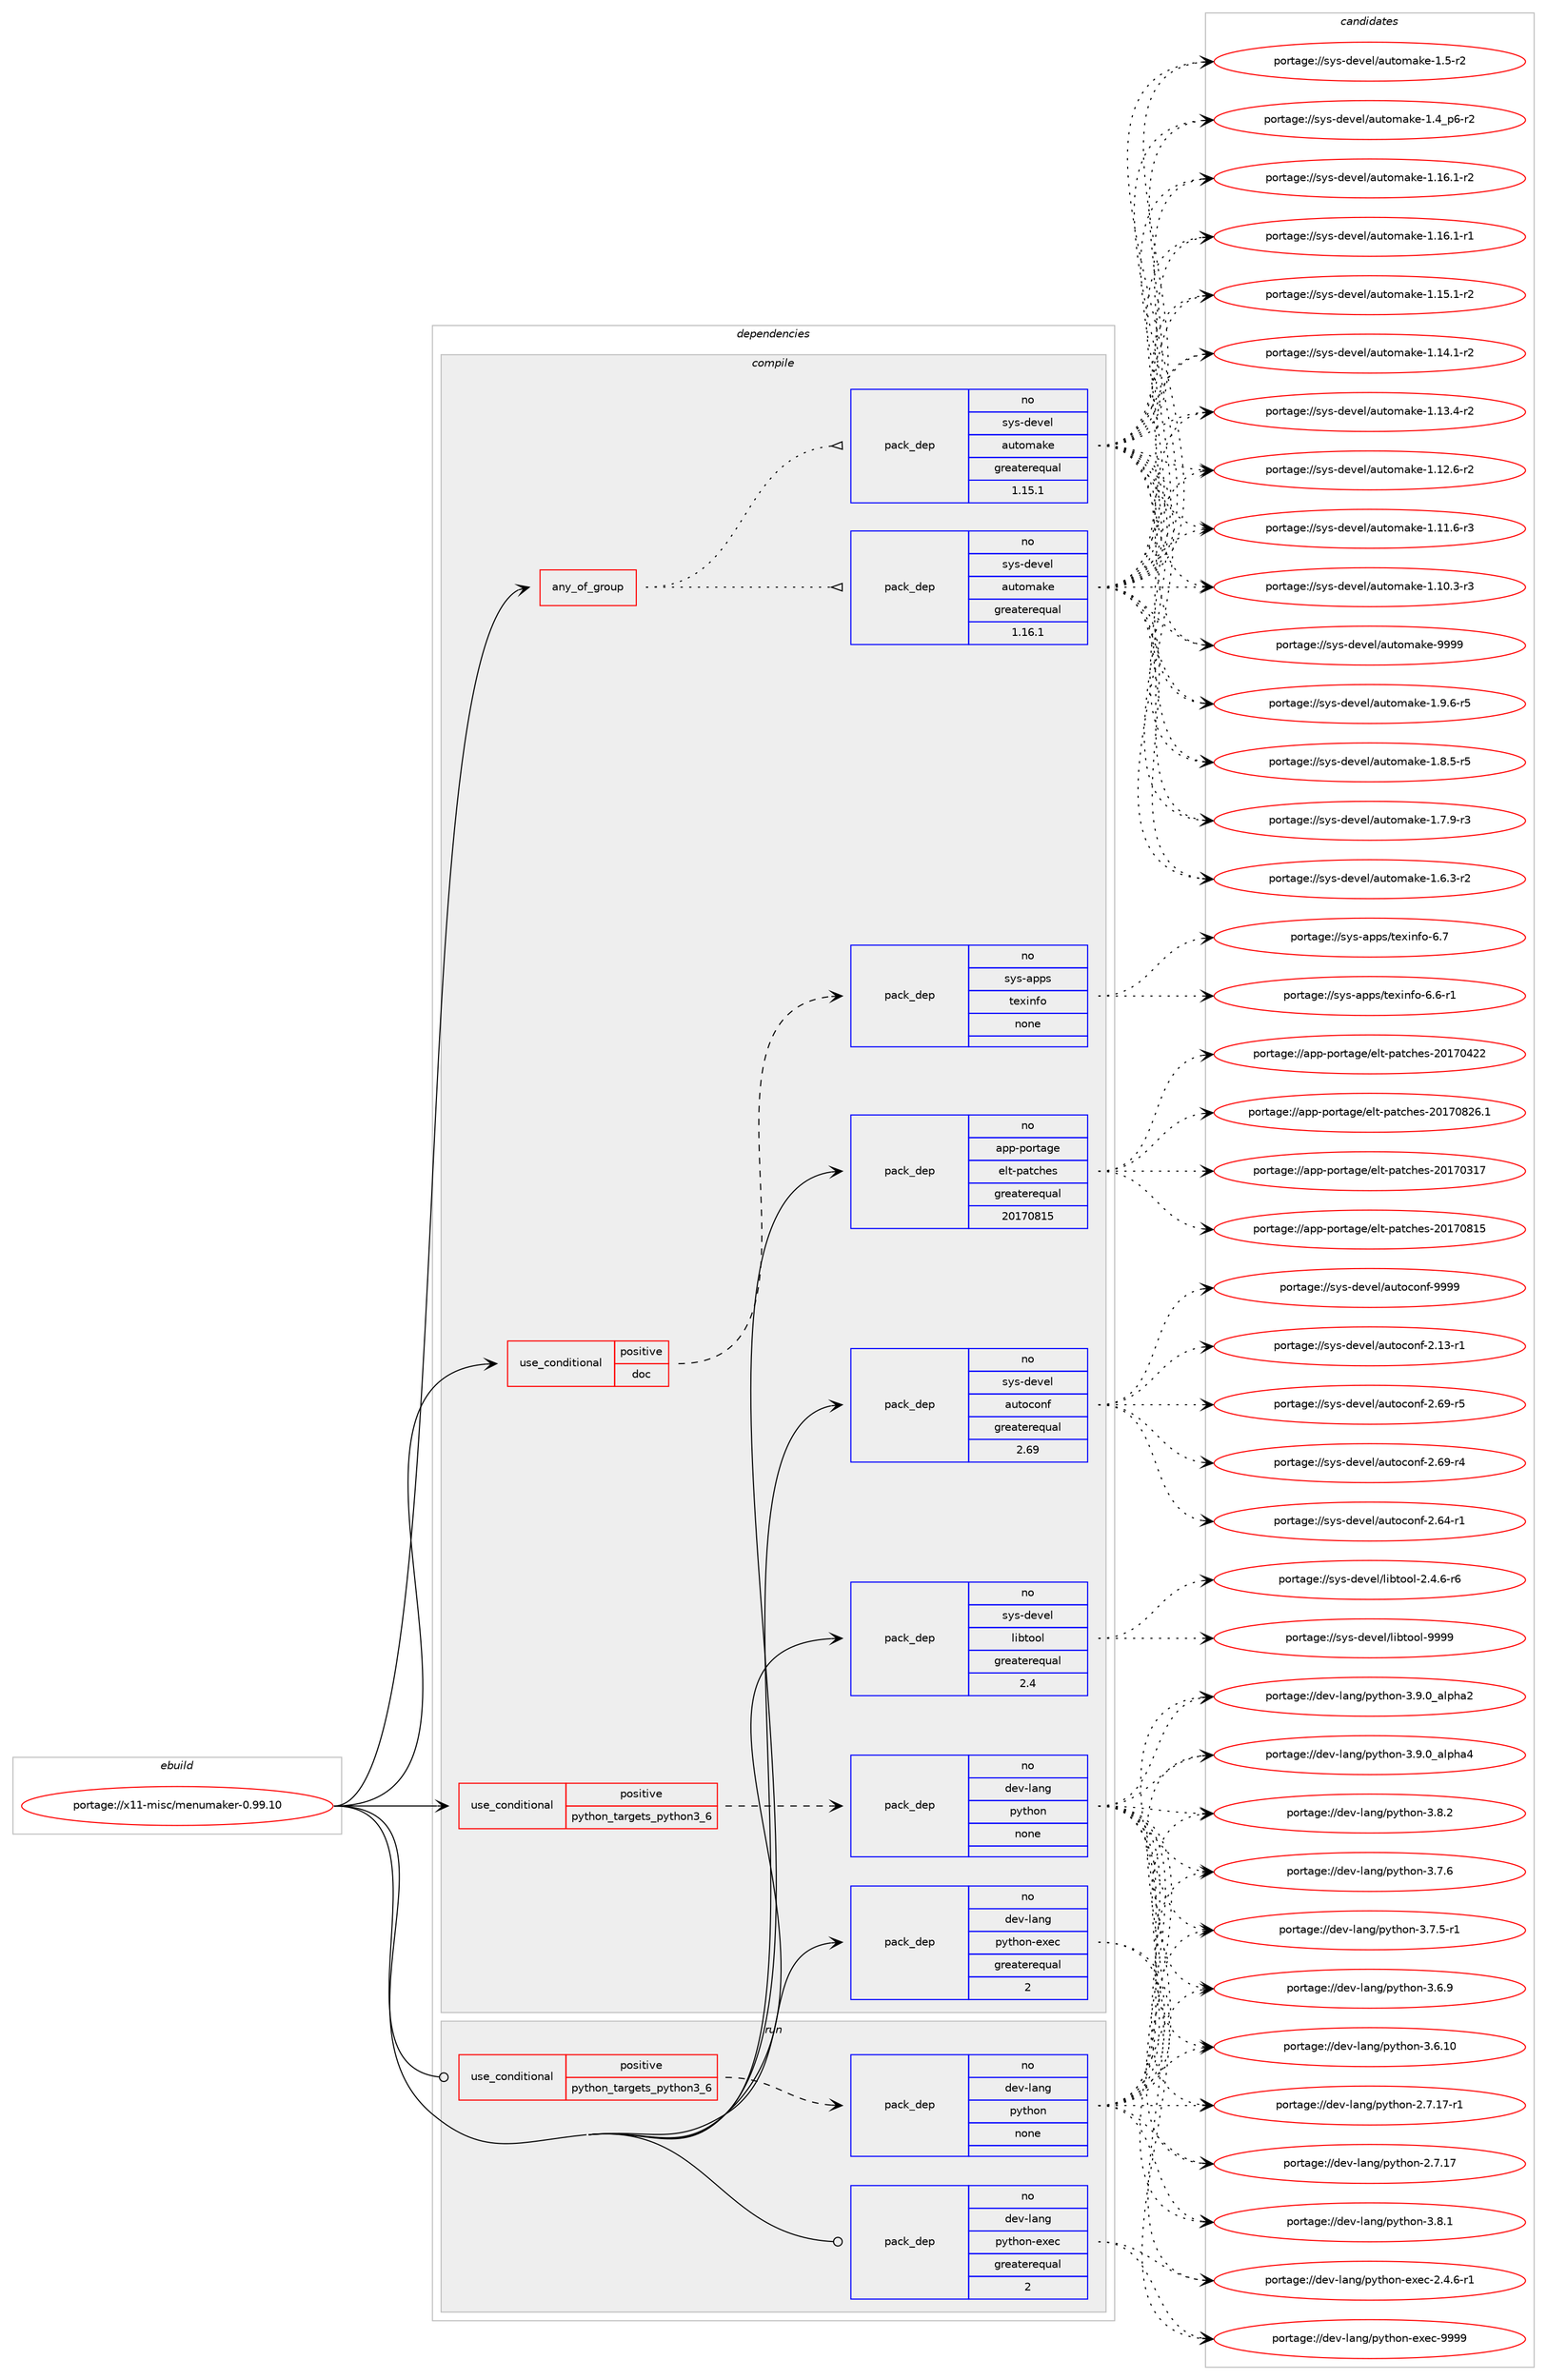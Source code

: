 digraph prolog {

# *************
# Graph options
# *************

newrank=true;
concentrate=true;
compound=true;
graph [rankdir=LR,fontname=Helvetica,fontsize=10,ranksep=1.5];#, ranksep=2.5, nodesep=0.2];
edge  [arrowhead=vee];
node  [fontname=Helvetica,fontsize=10];

# **********
# The ebuild
# **********

subgraph cluster_leftcol {
color=gray;
rank=same;
label=<<i>ebuild</i>>;
id [label="portage://x11-misc/menumaker-0.99.10", color=red, width=4, href="../x11-misc/menumaker-0.99.10.svg"];
}

# ****************
# The dependencies
# ****************

subgraph cluster_midcol {
color=gray;
label=<<i>dependencies</i>>;
subgraph cluster_compile {
fillcolor="#eeeeee";
style=filled;
label=<<i>compile</i>>;
subgraph any150 {
dependency9906 [label=<<TABLE BORDER="0" CELLBORDER="1" CELLSPACING="0" CELLPADDING="4"><TR><TD CELLPADDING="10">any_of_group</TD></TR></TABLE>>, shape=none, color=red];subgraph pack8511 {
dependency9907 [label=<<TABLE BORDER="0" CELLBORDER="1" CELLSPACING="0" CELLPADDING="4" WIDTH="220"><TR><TD ROWSPAN="6" CELLPADDING="30">pack_dep</TD></TR><TR><TD WIDTH="110">no</TD></TR><TR><TD>sys-devel</TD></TR><TR><TD>automake</TD></TR><TR><TD>greaterequal</TD></TR><TR><TD>1.16.1</TD></TR></TABLE>>, shape=none, color=blue];
}
dependency9906:e -> dependency9907:w [weight=20,style="dotted",arrowhead="oinv"];
subgraph pack8512 {
dependency9908 [label=<<TABLE BORDER="0" CELLBORDER="1" CELLSPACING="0" CELLPADDING="4" WIDTH="220"><TR><TD ROWSPAN="6" CELLPADDING="30">pack_dep</TD></TR><TR><TD WIDTH="110">no</TD></TR><TR><TD>sys-devel</TD></TR><TR><TD>automake</TD></TR><TR><TD>greaterequal</TD></TR><TR><TD>1.15.1</TD></TR></TABLE>>, shape=none, color=blue];
}
dependency9906:e -> dependency9908:w [weight=20,style="dotted",arrowhead="oinv"];
}
id:e -> dependency9906:w [weight=20,style="solid",arrowhead="vee"];
subgraph cond1233 {
dependency9909 [label=<<TABLE BORDER="0" CELLBORDER="1" CELLSPACING="0" CELLPADDING="4"><TR><TD ROWSPAN="3" CELLPADDING="10">use_conditional</TD></TR><TR><TD>positive</TD></TR><TR><TD>doc</TD></TR></TABLE>>, shape=none, color=red];
subgraph pack8513 {
dependency9910 [label=<<TABLE BORDER="0" CELLBORDER="1" CELLSPACING="0" CELLPADDING="4" WIDTH="220"><TR><TD ROWSPAN="6" CELLPADDING="30">pack_dep</TD></TR><TR><TD WIDTH="110">no</TD></TR><TR><TD>sys-apps</TD></TR><TR><TD>texinfo</TD></TR><TR><TD>none</TD></TR><TR><TD></TD></TR></TABLE>>, shape=none, color=blue];
}
dependency9909:e -> dependency9910:w [weight=20,style="dashed",arrowhead="vee"];
}
id:e -> dependency9909:w [weight=20,style="solid",arrowhead="vee"];
subgraph cond1234 {
dependency9911 [label=<<TABLE BORDER="0" CELLBORDER="1" CELLSPACING="0" CELLPADDING="4"><TR><TD ROWSPAN="3" CELLPADDING="10">use_conditional</TD></TR><TR><TD>positive</TD></TR><TR><TD>python_targets_python3_6</TD></TR></TABLE>>, shape=none, color=red];
subgraph pack8514 {
dependency9912 [label=<<TABLE BORDER="0" CELLBORDER="1" CELLSPACING="0" CELLPADDING="4" WIDTH="220"><TR><TD ROWSPAN="6" CELLPADDING="30">pack_dep</TD></TR><TR><TD WIDTH="110">no</TD></TR><TR><TD>dev-lang</TD></TR><TR><TD>python</TD></TR><TR><TD>none</TD></TR><TR><TD></TD></TR></TABLE>>, shape=none, color=blue];
}
dependency9911:e -> dependency9912:w [weight=20,style="dashed",arrowhead="vee"];
}
id:e -> dependency9911:w [weight=20,style="solid",arrowhead="vee"];
subgraph pack8515 {
dependency9913 [label=<<TABLE BORDER="0" CELLBORDER="1" CELLSPACING="0" CELLPADDING="4" WIDTH="220"><TR><TD ROWSPAN="6" CELLPADDING="30">pack_dep</TD></TR><TR><TD WIDTH="110">no</TD></TR><TR><TD>app-portage</TD></TR><TR><TD>elt-patches</TD></TR><TR><TD>greaterequal</TD></TR><TR><TD>20170815</TD></TR></TABLE>>, shape=none, color=blue];
}
id:e -> dependency9913:w [weight=20,style="solid",arrowhead="vee"];
subgraph pack8516 {
dependency9914 [label=<<TABLE BORDER="0" CELLBORDER="1" CELLSPACING="0" CELLPADDING="4" WIDTH="220"><TR><TD ROWSPAN="6" CELLPADDING="30">pack_dep</TD></TR><TR><TD WIDTH="110">no</TD></TR><TR><TD>dev-lang</TD></TR><TR><TD>python-exec</TD></TR><TR><TD>greaterequal</TD></TR><TR><TD>2</TD></TR></TABLE>>, shape=none, color=blue];
}
id:e -> dependency9914:w [weight=20,style="solid",arrowhead="vee"];
subgraph pack8517 {
dependency9915 [label=<<TABLE BORDER="0" CELLBORDER="1" CELLSPACING="0" CELLPADDING="4" WIDTH="220"><TR><TD ROWSPAN="6" CELLPADDING="30">pack_dep</TD></TR><TR><TD WIDTH="110">no</TD></TR><TR><TD>sys-devel</TD></TR><TR><TD>autoconf</TD></TR><TR><TD>greaterequal</TD></TR><TR><TD>2.69</TD></TR></TABLE>>, shape=none, color=blue];
}
id:e -> dependency9915:w [weight=20,style="solid",arrowhead="vee"];
subgraph pack8518 {
dependency9916 [label=<<TABLE BORDER="0" CELLBORDER="1" CELLSPACING="0" CELLPADDING="4" WIDTH="220"><TR><TD ROWSPAN="6" CELLPADDING="30">pack_dep</TD></TR><TR><TD WIDTH="110">no</TD></TR><TR><TD>sys-devel</TD></TR><TR><TD>libtool</TD></TR><TR><TD>greaterequal</TD></TR><TR><TD>2.4</TD></TR></TABLE>>, shape=none, color=blue];
}
id:e -> dependency9916:w [weight=20,style="solid",arrowhead="vee"];
}
subgraph cluster_compileandrun {
fillcolor="#eeeeee";
style=filled;
label=<<i>compile and run</i>>;
}
subgraph cluster_run {
fillcolor="#eeeeee";
style=filled;
label=<<i>run</i>>;
subgraph cond1235 {
dependency9917 [label=<<TABLE BORDER="0" CELLBORDER="1" CELLSPACING="0" CELLPADDING="4"><TR><TD ROWSPAN="3" CELLPADDING="10">use_conditional</TD></TR><TR><TD>positive</TD></TR><TR><TD>python_targets_python3_6</TD></TR></TABLE>>, shape=none, color=red];
subgraph pack8519 {
dependency9918 [label=<<TABLE BORDER="0" CELLBORDER="1" CELLSPACING="0" CELLPADDING="4" WIDTH="220"><TR><TD ROWSPAN="6" CELLPADDING="30">pack_dep</TD></TR><TR><TD WIDTH="110">no</TD></TR><TR><TD>dev-lang</TD></TR><TR><TD>python</TD></TR><TR><TD>none</TD></TR><TR><TD></TD></TR></TABLE>>, shape=none, color=blue];
}
dependency9917:e -> dependency9918:w [weight=20,style="dashed",arrowhead="vee"];
}
id:e -> dependency9917:w [weight=20,style="solid",arrowhead="odot"];
subgraph pack8520 {
dependency9919 [label=<<TABLE BORDER="0" CELLBORDER="1" CELLSPACING="0" CELLPADDING="4" WIDTH="220"><TR><TD ROWSPAN="6" CELLPADDING="30">pack_dep</TD></TR><TR><TD WIDTH="110">no</TD></TR><TR><TD>dev-lang</TD></TR><TR><TD>python-exec</TD></TR><TR><TD>greaterequal</TD></TR><TR><TD>2</TD></TR></TABLE>>, shape=none, color=blue];
}
id:e -> dependency9919:w [weight=20,style="solid",arrowhead="odot"];
}
}

# **************
# The candidates
# **************

subgraph cluster_choices {
rank=same;
color=gray;
label=<<i>candidates</i>>;

subgraph choice8511 {
color=black;
nodesep=1;
choice115121115451001011181011084797117116111109971071014557575757 [label="portage://sys-devel/automake-9999", color=red, width=4,href="../sys-devel/automake-9999.svg"];
choice115121115451001011181011084797117116111109971071014549465746544511453 [label="portage://sys-devel/automake-1.9.6-r5", color=red, width=4,href="../sys-devel/automake-1.9.6-r5.svg"];
choice115121115451001011181011084797117116111109971071014549465646534511453 [label="portage://sys-devel/automake-1.8.5-r5", color=red, width=4,href="../sys-devel/automake-1.8.5-r5.svg"];
choice115121115451001011181011084797117116111109971071014549465546574511451 [label="portage://sys-devel/automake-1.7.9-r3", color=red, width=4,href="../sys-devel/automake-1.7.9-r3.svg"];
choice115121115451001011181011084797117116111109971071014549465446514511450 [label="portage://sys-devel/automake-1.6.3-r2", color=red, width=4,href="../sys-devel/automake-1.6.3-r2.svg"];
choice11512111545100101118101108479711711611110997107101454946534511450 [label="portage://sys-devel/automake-1.5-r2", color=red, width=4,href="../sys-devel/automake-1.5-r2.svg"];
choice115121115451001011181011084797117116111109971071014549465295112544511450 [label="portage://sys-devel/automake-1.4_p6-r2", color=red, width=4,href="../sys-devel/automake-1.4_p6-r2.svg"];
choice11512111545100101118101108479711711611110997107101454946495446494511450 [label="portage://sys-devel/automake-1.16.1-r2", color=red, width=4,href="../sys-devel/automake-1.16.1-r2.svg"];
choice11512111545100101118101108479711711611110997107101454946495446494511449 [label="portage://sys-devel/automake-1.16.1-r1", color=red, width=4,href="../sys-devel/automake-1.16.1-r1.svg"];
choice11512111545100101118101108479711711611110997107101454946495346494511450 [label="portage://sys-devel/automake-1.15.1-r2", color=red, width=4,href="../sys-devel/automake-1.15.1-r2.svg"];
choice11512111545100101118101108479711711611110997107101454946495246494511450 [label="portage://sys-devel/automake-1.14.1-r2", color=red, width=4,href="../sys-devel/automake-1.14.1-r2.svg"];
choice11512111545100101118101108479711711611110997107101454946495146524511450 [label="portage://sys-devel/automake-1.13.4-r2", color=red, width=4,href="../sys-devel/automake-1.13.4-r2.svg"];
choice11512111545100101118101108479711711611110997107101454946495046544511450 [label="portage://sys-devel/automake-1.12.6-r2", color=red, width=4,href="../sys-devel/automake-1.12.6-r2.svg"];
choice11512111545100101118101108479711711611110997107101454946494946544511451 [label="portage://sys-devel/automake-1.11.6-r3", color=red, width=4,href="../sys-devel/automake-1.11.6-r3.svg"];
choice11512111545100101118101108479711711611110997107101454946494846514511451 [label="portage://sys-devel/automake-1.10.3-r3", color=red, width=4,href="../sys-devel/automake-1.10.3-r3.svg"];
dependency9907:e -> choice115121115451001011181011084797117116111109971071014557575757:w [style=dotted,weight="100"];
dependency9907:e -> choice115121115451001011181011084797117116111109971071014549465746544511453:w [style=dotted,weight="100"];
dependency9907:e -> choice115121115451001011181011084797117116111109971071014549465646534511453:w [style=dotted,weight="100"];
dependency9907:e -> choice115121115451001011181011084797117116111109971071014549465546574511451:w [style=dotted,weight="100"];
dependency9907:e -> choice115121115451001011181011084797117116111109971071014549465446514511450:w [style=dotted,weight="100"];
dependency9907:e -> choice11512111545100101118101108479711711611110997107101454946534511450:w [style=dotted,weight="100"];
dependency9907:e -> choice115121115451001011181011084797117116111109971071014549465295112544511450:w [style=dotted,weight="100"];
dependency9907:e -> choice11512111545100101118101108479711711611110997107101454946495446494511450:w [style=dotted,weight="100"];
dependency9907:e -> choice11512111545100101118101108479711711611110997107101454946495446494511449:w [style=dotted,weight="100"];
dependency9907:e -> choice11512111545100101118101108479711711611110997107101454946495346494511450:w [style=dotted,weight="100"];
dependency9907:e -> choice11512111545100101118101108479711711611110997107101454946495246494511450:w [style=dotted,weight="100"];
dependency9907:e -> choice11512111545100101118101108479711711611110997107101454946495146524511450:w [style=dotted,weight="100"];
dependency9907:e -> choice11512111545100101118101108479711711611110997107101454946495046544511450:w [style=dotted,weight="100"];
dependency9907:e -> choice11512111545100101118101108479711711611110997107101454946494946544511451:w [style=dotted,weight="100"];
dependency9907:e -> choice11512111545100101118101108479711711611110997107101454946494846514511451:w [style=dotted,weight="100"];
}
subgraph choice8512 {
color=black;
nodesep=1;
choice115121115451001011181011084797117116111109971071014557575757 [label="portage://sys-devel/automake-9999", color=red, width=4,href="../sys-devel/automake-9999.svg"];
choice115121115451001011181011084797117116111109971071014549465746544511453 [label="portage://sys-devel/automake-1.9.6-r5", color=red, width=4,href="../sys-devel/automake-1.9.6-r5.svg"];
choice115121115451001011181011084797117116111109971071014549465646534511453 [label="portage://sys-devel/automake-1.8.5-r5", color=red, width=4,href="../sys-devel/automake-1.8.5-r5.svg"];
choice115121115451001011181011084797117116111109971071014549465546574511451 [label="portage://sys-devel/automake-1.7.9-r3", color=red, width=4,href="../sys-devel/automake-1.7.9-r3.svg"];
choice115121115451001011181011084797117116111109971071014549465446514511450 [label="portage://sys-devel/automake-1.6.3-r2", color=red, width=4,href="../sys-devel/automake-1.6.3-r2.svg"];
choice11512111545100101118101108479711711611110997107101454946534511450 [label="portage://sys-devel/automake-1.5-r2", color=red, width=4,href="../sys-devel/automake-1.5-r2.svg"];
choice115121115451001011181011084797117116111109971071014549465295112544511450 [label="portage://sys-devel/automake-1.4_p6-r2", color=red, width=4,href="../sys-devel/automake-1.4_p6-r2.svg"];
choice11512111545100101118101108479711711611110997107101454946495446494511450 [label="portage://sys-devel/automake-1.16.1-r2", color=red, width=4,href="../sys-devel/automake-1.16.1-r2.svg"];
choice11512111545100101118101108479711711611110997107101454946495446494511449 [label="portage://sys-devel/automake-1.16.1-r1", color=red, width=4,href="../sys-devel/automake-1.16.1-r1.svg"];
choice11512111545100101118101108479711711611110997107101454946495346494511450 [label="portage://sys-devel/automake-1.15.1-r2", color=red, width=4,href="../sys-devel/automake-1.15.1-r2.svg"];
choice11512111545100101118101108479711711611110997107101454946495246494511450 [label="portage://sys-devel/automake-1.14.1-r2", color=red, width=4,href="../sys-devel/automake-1.14.1-r2.svg"];
choice11512111545100101118101108479711711611110997107101454946495146524511450 [label="portage://sys-devel/automake-1.13.4-r2", color=red, width=4,href="../sys-devel/automake-1.13.4-r2.svg"];
choice11512111545100101118101108479711711611110997107101454946495046544511450 [label="portage://sys-devel/automake-1.12.6-r2", color=red, width=4,href="../sys-devel/automake-1.12.6-r2.svg"];
choice11512111545100101118101108479711711611110997107101454946494946544511451 [label="portage://sys-devel/automake-1.11.6-r3", color=red, width=4,href="../sys-devel/automake-1.11.6-r3.svg"];
choice11512111545100101118101108479711711611110997107101454946494846514511451 [label="portage://sys-devel/automake-1.10.3-r3", color=red, width=4,href="../sys-devel/automake-1.10.3-r3.svg"];
dependency9908:e -> choice115121115451001011181011084797117116111109971071014557575757:w [style=dotted,weight="100"];
dependency9908:e -> choice115121115451001011181011084797117116111109971071014549465746544511453:w [style=dotted,weight="100"];
dependency9908:e -> choice115121115451001011181011084797117116111109971071014549465646534511453:w [style=dotted,weight="100"];
dependency9908:e -> choice115121115451001011181011084797117116111109971071014549465546574511451:w [style=dotted,weight="100"];
dependency9908:e -> choice115121115451001011181011084797117116111109971071014549465446514511450:w [style=dotted,weight="100"];
dependency9908:e -> choice11512111545100101118101108479711711611110997107101454946534511450:w [style=dotted,weight="100"];
dependency9908:e -> choice115121115451001011181011084797117116111109971071014549465295112544511450:w [style=dotted,weight="100"];
dependency9908:e -> choice11512111545100101118101108479711711611110997107101454946495446494511450:w [style=dotted,weight="100"];
dependency9908:e -> choice11512111545100101118101108479711711611110997107101454946495446494511449:w [style=dotted,weight="100"];
dependency9908:e -> choice11512111545100101118101108479711711611110997107101454946495346494511450:w [style=dotted,weight="100"];
dependency9908:e -> choice11512111545100101118101108479711711611110997107101454946495246494511450:w [style=dotted,weight="100"];
dependency9908:e -> choice11512111545100101118101108479711711611110997107101454946495146524511450:w [style=dotted,weight="100"];
dependency9908:e -> choice11512111545100101118101108479711711611110997107101454946495046544511450:w [style=dotted,weight="100"];
dependency9908:e -> choice11512111545100101118101108479711711611110997107101454946494946544511451:w [style=dotted,weight="100"];
dependency9908:e -> choice11512111545100101118101108479711711611110997107101454946494846514511451:w [style=dotted,weight="100"];
}
subgraph choice8513 {
color=black;
nodesep=1;
choice11512111545971121121154711610112010511010211145544655 [label="portage://sys-apps/texinfo-6.7", color=red, width=4,href="../sys-apps/texinfo-6.7.svg"];
choice115121115459711211211547116101120105110102111455446544511449 [label="portage://sys-apps/texinfo-6.6-r1", color=red, width=4,href="../sys-apps/texinfo-6.6-r1.svg"];
dependency9910:e -> choice11512111545971121121154711610112010511010211145544655:w [style=dotted,weight="100"];
dependency9910:e -> choice115121115459711211211547116101120105110102111455446544511449:w [style=dotted,weight="100"];
}
subgraph choice8514 {
color=black;
nodesep=1;
choice10010111845108971101034711212111610411111045514657464895971081121049752 [label="portage://dev-lang/python-3.9.0_alpha4", color=red, width=4,href="../dev-lang/python-3.9.0_alpha4.svg"];
choice10010111845108971101034711212111610411111045514657464895971081121049750 [label="portage://dev-lang/python-3.9.0_alpha2", color=red, width=4,href="../dev-lang/python-3.9.0_alpha2.svg"];
choice100101118451089711010347112121116104111110455146564650 [label="portage://dev-lang/python-3.8.2", color=red, width=4,href="../dev-lang/python-3.8.2.svg"];
choice100101118451089711010347112121116104111110455146564649 [label="portage://dev-lang/python-3.8.1", color=red, width=4,href="../dev-lang/python-3.8.1.svg"];
choice100101118451089711010347112121116104111110455146554654 [label="portage://dev-lang/python-3.7.6", color=red, width=4,href="../dev-lang/python-3.7.6.svg"];
choice1001011184510897110103471121211161041111104551465546534511449 [label="portage://dev-lang/python-3.7.5-r1", color=red, width=4,href="../dev-lang/python-3.7.5-r1.svg"];
choice100101118451089711010347112121116104111110455146544657 [label="portage://dev-lang/python-3.6.9", color=red, width=4,href="../dev-lang/python-3.6.9.svg"];
choice10010111845108971101034711212111610411111045514654464948 [label="portage://dev-lang/python-3.6.10", color=red, width=4,href="../dev-lang/python-3.6.10.svg"];
choice100101118451089711010347112121116104111110455046554649554511449 [label="portage://dev-lang/python-2.7.17-r1", color=red, width=4,href="../dev-lang/python-2.7.17-r1.svg"];
choice10010111845108971101034711212111610411111045504655464955 [label="portage://dev-lang/python-2.7.17", color=red, width=4,href="../dev-lang/python-2.7.17.svg"];
dependency9912:e -> choice10010111845108971101034711212111610411111045514657464895971081121049752:w [style=dotted,weight="100"];
dependency9912:e -> choice10010111845108971101034711212111610411111045514657464895971081121049750:w [style=dotted,weight="100"];
dependency9912:e -> choice100101118451089711010347112121116104111110455146564650:w [style=dotted,weight="100"];
dependency9912:e -> choice100101118451089711010347112121116104111110455146564649:w [style=dotted,weight="100"];
dependency9912:e -> choice100101118451089711010347112121116104111110455146554654:w [style=dotted,weight="100"];
dependency9912:e -> choice1001011184510897110103471121211161041111104551465546534511449:w [style=dotted,weight="100"];
dependency9912:e -> choice100101118451089711010347112121116104111110455146544657:w [style=dotted,weight="100"];
dependency9912:e -> choice10010111845108971101034711212111610411111045514654464948:w [style=dotted,weight="100"];
dependency9912:e -> choice100101118451089711010347112121116104111110455046554649554511449:w [style=dotted,weight="100"];
dependency9912:e -> choice10010111845108971101034711212111610411111045504655464955:w [style=dotted,weight="100"];
}
subgraph choice8515 {
color=black;
nodesep=1;
choice971121124511211111411697103101471011081164511297116991041011154550484955485650544649 [label="portage://app-portage/elt-patches-20170826.1", color=red, width=4,href="../app-portage/elt-patches-20170826.1.svg"];
choice97112112451121111141169710310147101108116451129711699104101115455048495548564953 [label="portage://app-portage/elt-patches-20170815", color=red, width=4,href="../app-portage/elt-patches-20170815.svg"];
choice97112112451121111141169710310147101108116451129711699104101115455048495548525050 [label="portage://app-portage/elt-patches-20170422", color=red, width=4,href="../app-portage/elt-patches-20170422.svg"];
choice97112112451121111141169710310147101108116451129711699104101115455048495548514955 [label="portage://app-portage/elt-patches-20170317", color=red, width=4,href="../app-portage/elt-patches-20170317.svg"];
dependency9913:e -> choice971121124511211111411697103101471011081164511297116991041011154550484955485650544649:w [style=dotted,weight="100"];
dependency9913:e -> choice97112112451121111141169710310147101108116451129711699104101115455048495548564953:w [style=dotted,weight="100"];
dependency9913:e -> choice97112112451121111141169710310147101108116451129711699104101115455048495548525050:w [style=dotted,weight="100"];
dependency9913:e -> choice97112112451121111141169710310147101108116451129711699104101115455048495548514955:w [style=dotted,weight="100"];
}
subgraph choice8516 {
color=black;
nodesep=1;
choice10010111845108971101034711212111610411111045101120101994557575757 [label="portage://dev-lang/python-exec-9999", color=red, width=4,href="../dev-lang/python-exec-9999.svg"];
choice10010111845108971101034711212111610411111045101120101994550465246544511449 [label="portage://dev-lang/python-exec-2.4.6-r1", color=red, width=4,href="../dev-lang/python-exec-2.4.6-r1.svg"];
dependency9914:e -> choice10010111845108971101034711212111610411111045101120101994557575757:w [style=dotted,weight="100"];
dependency9914:e -> choice10010111845108971101034711212111610411111045101120101994550465246544511449:w [style=dotted,weight="100"];
}
subgraph choice8517 {
color=black;
nodesep=1;
choice115121115451001011181011084797117116111991111101024557575757 [label="portage://sys-devel/autoconf-9999", color=red, width=4,href="../sys-devel/autoconf-9999.svg"];
choice1151211154510010111810110847971171161119911111010245504654574511453 [label="portage://sys-devel/autoconf-2.69-r5", color=red, width=4,href="../sys-devel/autoconf-2.69-r5.svg"];
choice1151211154510010111810110847971171161119911111010245504654574511452 [label="portage://sys-devel/autoconf-2.69-r4", color=red, width=4,href="../sys-devel/autoconf-2.69-r4.svg"];
choice1151211154510010111810110847971171161119911111010245504654524511449 [label="portage://sys-devel/autoconf-2.64-r1", color=red, width=4,href="../sys-devel/autoconf-2.64-r1.svg"];
choice1151211154510010111810110847971171161119911111010245504649514511449 [label="portage://sys-devel/autoconf-2.13-r1", color=red, width=4,href="../sys-devel/autoconf-2.13-r1.svg"];
dependency9915:e -> choice115121115451001011181011084797117116111991111101024557575757:w [style=dotted,weight="100"];
dependency9915:e -> choice1151211154510010111810110847971171161119911111010245504654574511453:w [style=dotted,weight="100"];
dependency9915:e -> choice1151211154510010111810110847971171161119911111010245504654574511452:w [style=dotted,weight="100"];
dependency9915:e -> choice1151211154510010111810110847971171161119911111010245504654524511449:w [style=dotted,weight="100"];
dependency9915:e -> choice1151211154510010111810110847971171161119911111010245504649514511449:w [style=dotted,weight="100"];
}
subgraph choice8518 {
color=black;
nodesep=1;
choice1151211154510010111810110847108105981161111111084557575757 [label="portage://sys-devel/libtool-9999", color=red, width=4,href="../sys-devel/libtool-9999.svg"];
choice1151211154510010111810110847108105981161111111084550465246544511454 [label="portage://sys-devel/libtool-2.4.6-r6", color=red, width=4,href="../sys-devel/libtool-2.4.6-r6.svg"];
dependency9916:e -> choice1151211154510010111810110847108105981161111111084557575757:w [style=dotted,weight="100"];
dependency9916:e -> choice1151211154510010111810110847108105981161111111084550465246544511454:w [style=dotted,weight="100"];
}
subgraph choice8519 {
color=black;
nodesep=1;
choice10010111845108971101034711212111610411111045514657464895971081121049752 [label="portage://dev-lang/python-3.9.0_alpha4", color=red, width=4,href="../dev-lang/python-3.9.0_alpha4.svg"];
choice10010111845108971101034711212111610411111045514657464895971081121049750 [label="portage://dev-lang/python-3.9.0_alpha2", color=red, width=4,href="../dev-lang/python-3.9.0_alpha2.svg"];
choice100101118451089711010347112121116104111110455146564650 [label="portage://dev-lang/python-3.8.2", color=red, width=4,href="../dev-lang/python-3.8.2.svg"];
choice100101118451089711010347112121116104111110455146564649 [label="portage://dev-lang/python-3.8.1", color=red, width=4,href="../dev-lang/python-3.8.1.svg"];
choice100101118451089711010347112121116104111110455146554654 [label="portage://dev-lang/python-3.7.6", color=red, width=4,href="../dev-lang/python-3.7.6.svg"];
choice1001011184510897110103471121211161041111104551465546534511449 [label="portage://dev-lang/python-3.7.5-r1", color=red, width=4,href="../dev-lang/python-3.7.5-r1.svg"];
choice100101118451089711010347112121116104111110455146544657 [label="portage://dev-lang/python-3.6.9", color=red, width=4,href="../dev-lang/python-3.6.9.svg"];
choice10010111845108971101034711212111610411111045514654464948 [label="portage://dev-lang/python-3.6.10", color=red, width=4,href="../dev-lang/python-3.6.10.svg"];
choice100101118451089711010347112121116104111110455046554649554511449 [label="portage://dev-lang/python-2.7.17-r1", color=red, width=4,href="../dev-lang/python-2.7.17-r1.svg"];
choice10010111845108971101034711212111610411111045504655464955 [label="portage://dev-lang/python-2.7.17", color=red, width=4,href="../dev-lang/python-2.7.17.svg"];
dependency9918:e -> choice10010111845108971101034711212111610411111045514657464895971081121049752:w [style=dotted,weight="100"];
dependency9918:e -> choice10010111845108971101034711212111610411111045514657464895971081121049750:w [style=dotted,weight="100"];
dependency9918:e -> choice100101118451089711010347112121116104111110455146564650:w [style=dotted,weight="100"];
dependency9918:e -> choice100101118451089711010347112121116104111110455146564649:w [style=dotted,weight="100"];
dependency9918:e -> choice100101118451089711010347112121116104111110455146554654:w [style=dotted,weight="100"];
dependency9918:e -> choice1001011184510897110103471121211161041111104551465546534511449:w [style=dotted,weight="100"];
dependency9918:e -> choice100101118451089711010347112121116104111110455146544657:w [style=dotted,weight="100"];
dependency9918:e -> choice10010111845108971101034711212111610411111045514654464948:w [style=dotted,weight="100"];
dependency9918:e -> choice100101118451089711010347112121116104111110455046554649554511449:w [style=dotted,weight="100"];
dependency9918:e -> choice10010111845108971101034711212111610411111045504655464955:w [style=dotted,weight="100"];
}
subgraph choice8520 {
color=black;
nodesep=1;
choice10010111845108971101034711212111610411111045101120101994557575757 [label="portage://dev-lang/python-exec-9999", color=red, width=4,href="../dev-lang/python-exec-9999.svg"];
choice10010111845108971101034711212111610411111045101120101994550465246544511449 [label="portage://dev-lang/python-exec-2.4.6-r1", color=red, width=4,href="../dev-lang/python-exec-2.4.6-r1.svg"];
dependency9919:e -> choice10010111845108971101034711212111610411111045101120101994557575757:w [style=dotted,weight="100"];
dependency9919:e -> choice10010111845108971101034711212111610411111045101120101994550465246544511449:w [style=dotted,weight="100"];
}
}

}

